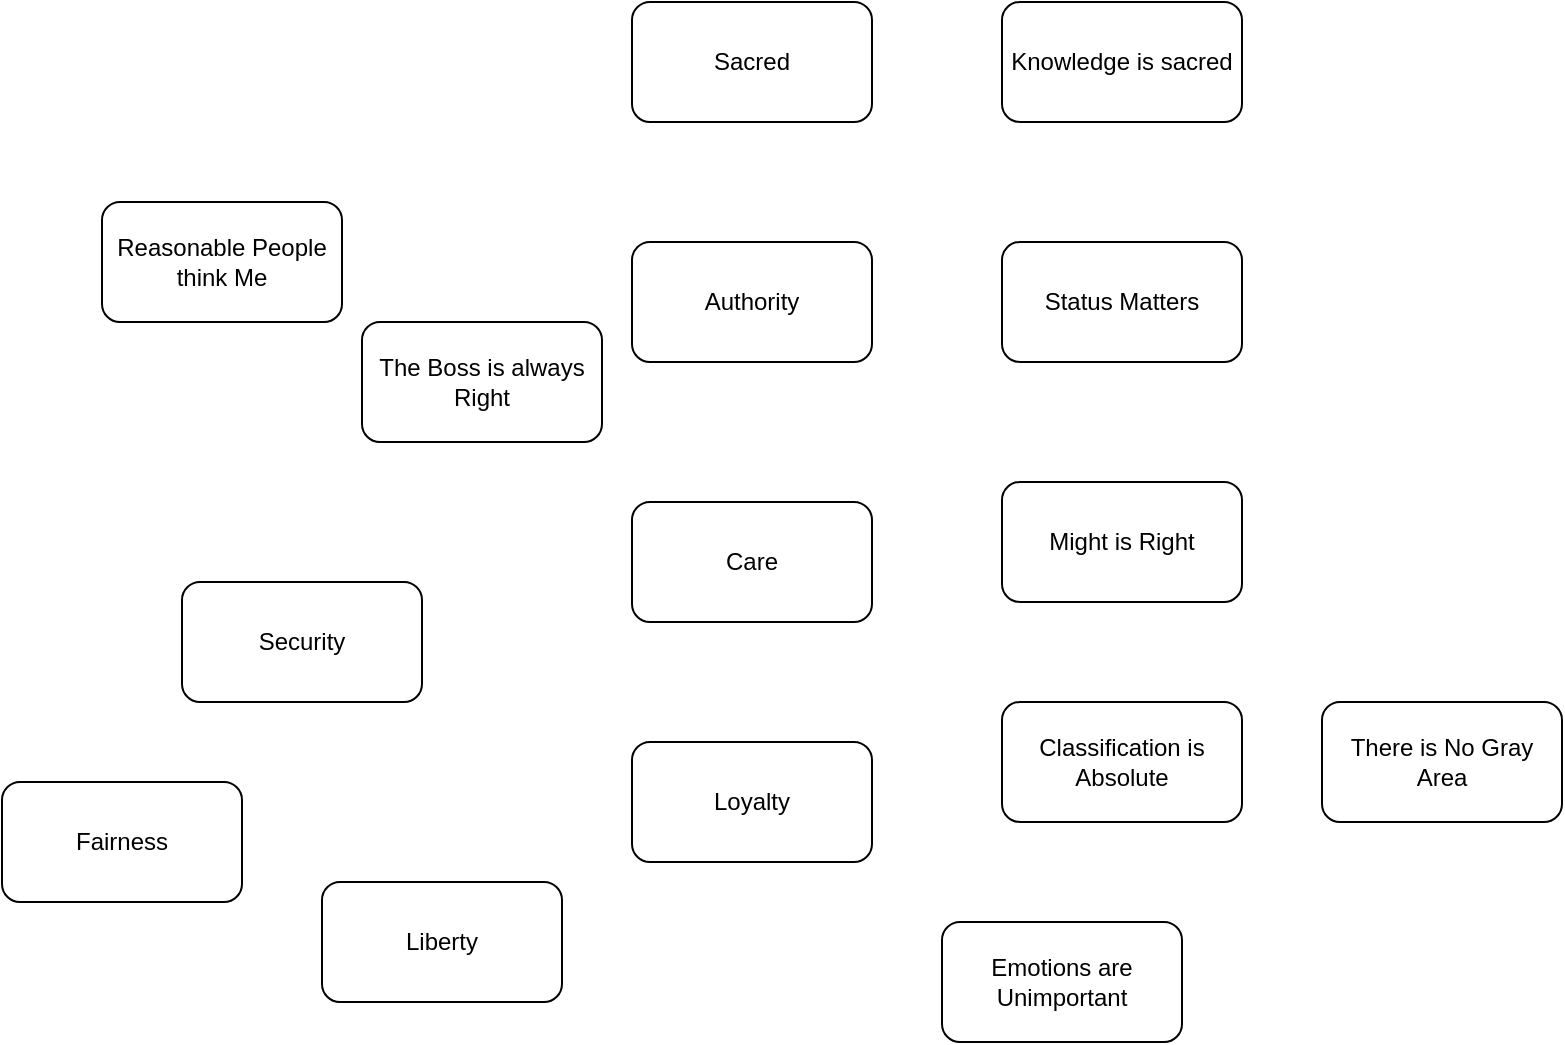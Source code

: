 <mxfile version="17.5.0" type="github">
  <diagram id="UsCKMXVSTxp-egwy1biC" name="Page-1">
    <mxGraphModel dx="1031" dy="699" grid="1" gridSize="10" guides="1" tooltips="1" connect="1" arrows="1" fold="1" page="1" pageScale="1" pageWidth="850" pageHeight="1100" math="0" shadow="0">
      <root>
        <mxCell id="0" />
        <mxCell id="1" parent="0" />
        <mxCell id="emyvE3eDgOfMS4Qi2Yjl-1" value="Status Matters" style="rounded=1;whiteSpace=wrap;html=1;" vertex="1" parent="1">
          <mxGeometry x="550" y="220" width="120" height="60" as="geometry" />
        </mxCell>
        <mxCell id="emyvE3eDgOfMS4Qi2Yjl-2" value="Knowledge is sacred" style="rounded=1;whiteSpace=wrap;html=1;" vertex="1" parent="1">
          <mxGeometry x="550" y="100" width="120" height="60" as="geometry" />
        </mxCell>
        <mxCell id="emyvE3eDgOfMS4Qi2Yjl-3" value="Sacred" style="rounded=1;whiteSpace=wrap;html=1;" vertex="1" parent="1">
          <mxGeometry x="365" y="100" width="120" height="60" as="geometry" />
        </mxCell>
        <mxCell id="emyvE3eDgOfMS4Qi2Yjl-4" value="Authority" style="rounded=1;whiteSpace=wrap;html=1;" vertex="1" parent="1">
          <mxGeometry x="365" y="220" width="120" height="60" as="geometry" />
        </mxCell>
        <mxCell id="emyvE3eDgOfMS4Qi2Yjl-5" value="Care" style="rounded=1;whiteSpace=wrap;html=1;" vertex="1" parent="1">
          <mxGeometry x="365" y="350" width="120" height="60" as="geometry" />
        </mxCell>
        <mxCell id="emyvE3eDgOfMS4Qi2Yjl-6" value="Security" style="rounded=1;whiteSpace=wrap;html=1;" vertex="1" parent="1">
          <mxGeometry x="140" y="390" width="120" height="60" as="geometry" />
        </mxCell>
        <mxCell id="emyvE3eDgOfMS4Qi2Yjl-7" value="Loyalty" style="rounded=1;whiteSpace=wrap;html=1;" vertex="1" parent="1">
          <mxGeometry x="365" y="470" width="120" height="60" as="geometry" />
        </mxCell>
        <mxCell id="emyvE3eDgOfMS4Qi2Yjl-8" value="Fairness" style="rounded=1;whiteSpace=wrap;html=1;" vertex="1" parent="1">
          <mxGeometry x="50" y="490" width="120" height="60" as="geometry" />
        </mxCell>
        <mxCell id="emyvE3eDgOfMS4Qi2Yjl-9" value="Liberty" style="rounded=1;whiteSpace=wrap;html=1;" vertex="1" parent="1">
          <mxGeometry x="210" y="540" width="120" height="60" as="geometry" />
        </mxCell>
        <mxCell id="emyvE3eDgOfMS4Qi2Yjl-10" value="Might is Right" style="rounded=1;whiteSpace=wrap;html=1;" vertex="1" parent="1">
          <mxGeometry x="550" y="340" width="120" height="60" as="geometry" />
        </mxCell>
        <mxCell id="emyvE3eDgOfMS4Qi2Yjl-11" value="Classification is Absolute" style="rounded=1;whiteSpace=wrap;html=1;" vertex="1" parent="1">
          <mxGeometry x="550" y="450" width="120" height="60" as="geometry" />
        </mxCell>
        <mxCell id="emyvE3eDgOfMS4Qi2Yjl-12" value="Emotions are Unimportant" style="rounded=1;whiteSpace=wrap;html=1;" vertex="1" parent="1">
          <mxGeometry x="520" y="560" width="120" height="60" as="geometry" />
        </mxCell>
        <mxCell id="emyvE3eDgOfMS4Qi2Yjl-13" value="There is No Gray Area" style="rounded=1;whiteSpace=wrap;html=1;" vertex="1" parent="1">
          <mxGeometry x="710" y="450" width="120" height="60" as="geometry" />
        </mxCell>
        <mxCell id="emyvE3eDgOfMS4Qi2Yjl-14" value="Reasonable People think Me" style="rounded=1;whiteSpace=wrap;html=1;" vertex="1" parent="1">
          <mxGeometry x="100" y="200" width="120" height="60" as="geometry" />
        </mxCell>
        <mxCell id="emyvE3eDgOfMS4Qi2Yjl-15" value="The Boss is always Right" style="rounded=1;whiteSpace=wrap;html=1;" vertex="1" parent="1">
          <mxGeometry x="230" y="260" width="120" height="60" as="geometry" />
        </mxCell>
      </root>
    </mxGraphModel>
  </diagram>
</mxfile>
